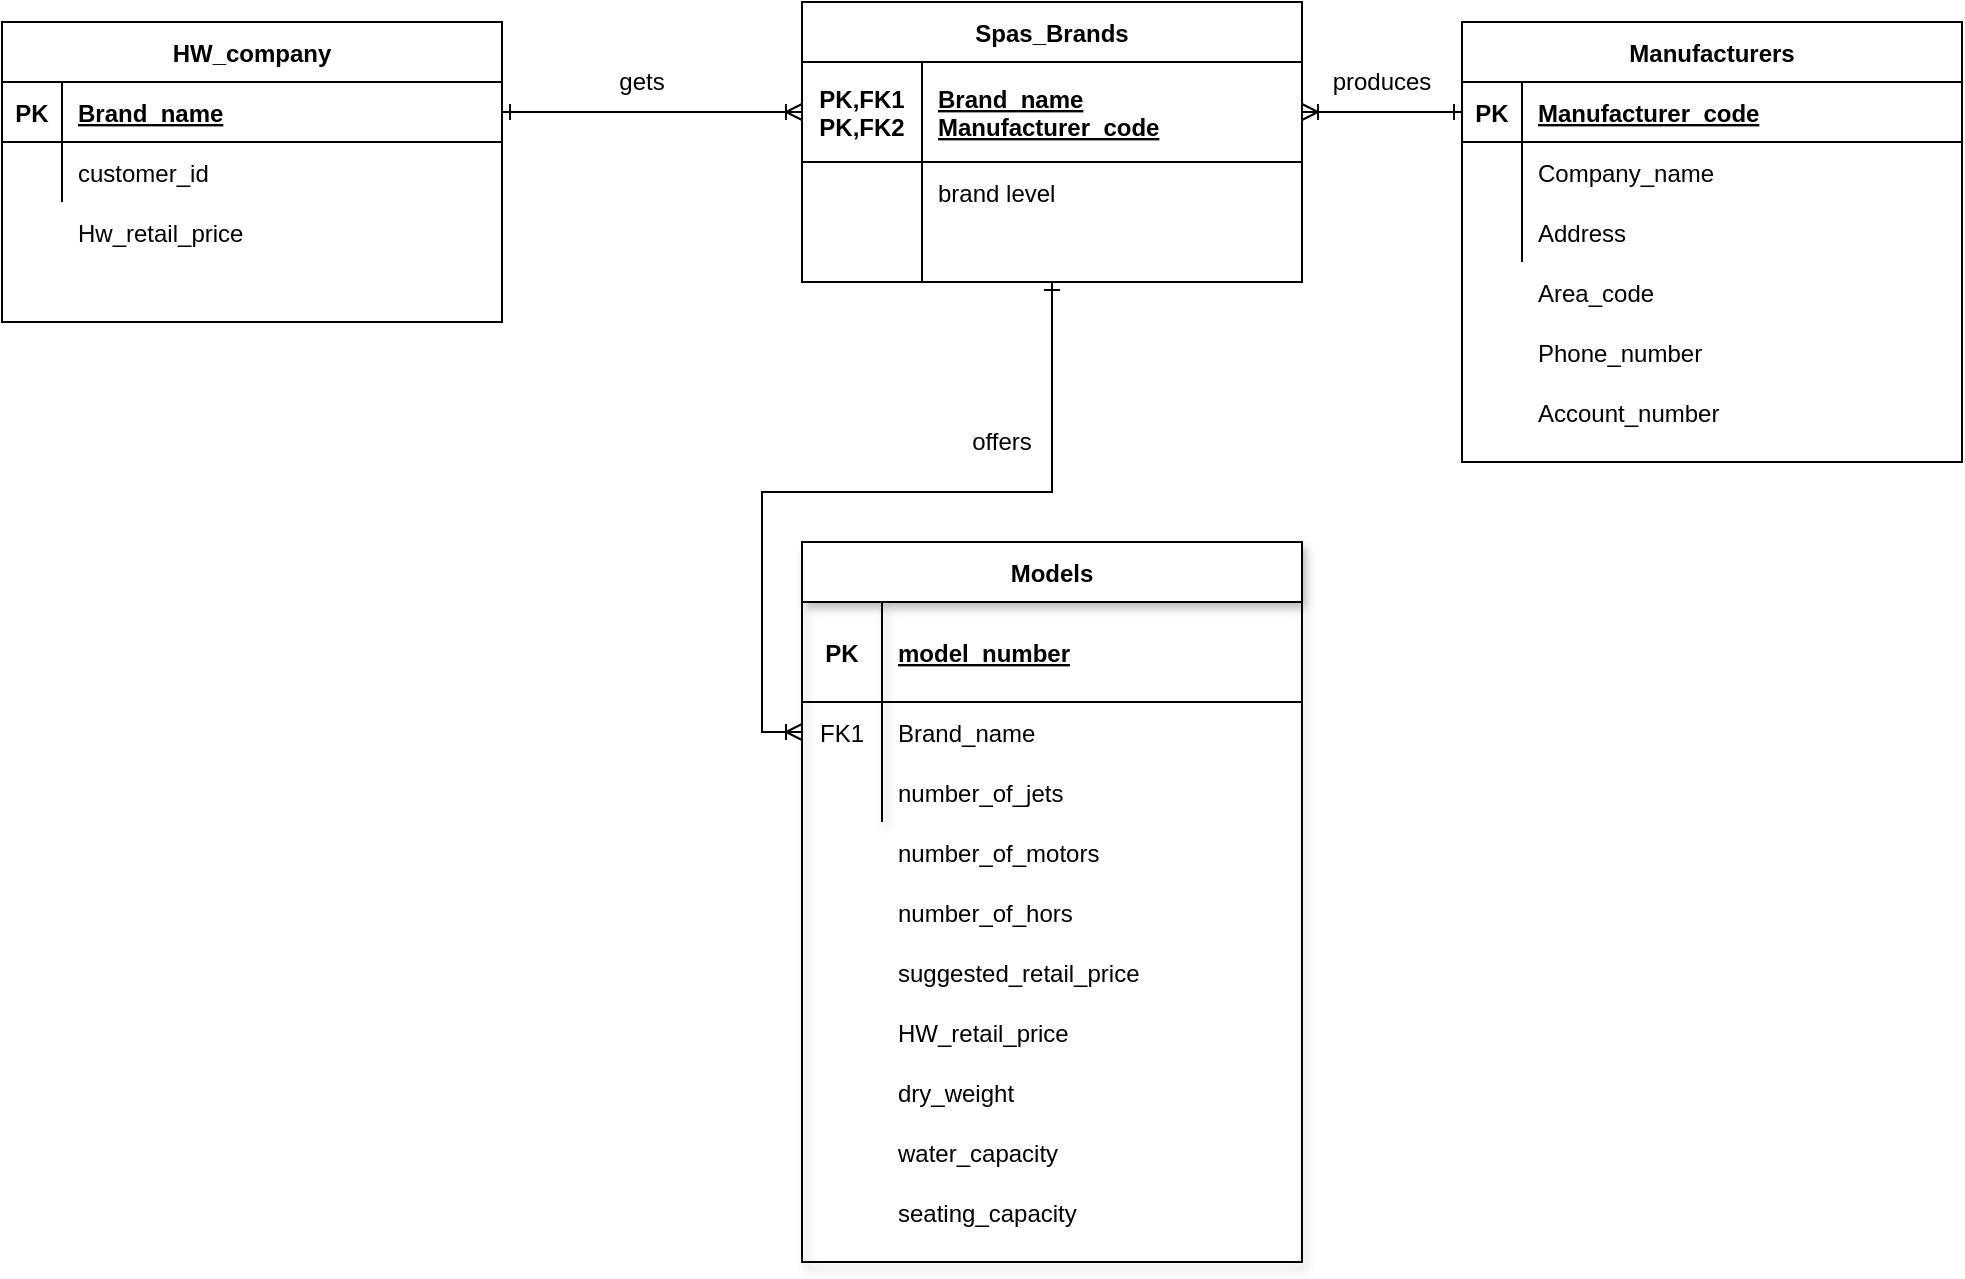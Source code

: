 <mxfile version="14.5.8" type="github">
  <diagram id="R2lEEEUBdFMjLlhIrx00" name="Page-1">
    <mxGraphModel dx="1963" dy="722" grid="1" gridSize="10" guides="1" tooltips="1" connect="1" arrows="1" fold="1" page="1" pageScale="1" pageWidth="850" pageHeight="1100" math="0" shadow="0" extFonts="Permanent Marker^https://fonts.googleapis.com/css?family=Permanent+Marker">
      <root>
        <mxCell id="0" />
        <mxCell id="1" parent="0" />
        <mxCell id="YHU3ZZGH8ts_Poxd3veD-13" value="Spas_Brands" style="shape=table;startSize=30;container=1;collapsible=1;childLayout=tableLayout;fixedRows=1;rowLines=0;fontStyle=1;align=center;resizeLast=1;" vertex="1" parent="1">
          <mxGeometry x="20" y="100" width="250" height="140" as="geometry" />
        </mxCell>
        <mxCell id="YHU3ZZGH8ts_Poxd3veD-14" value="" style="shape=partialRectangle;collapsible=0;dropTarget=0;pointerEvents=0;fillColor=none;points=[[0,0.5],[1,0.5]];portConstraint=eastwest;top=0;left=0;right=0;bottom=1;" vertex="1" parent="YHU3ZZGH8ts_Poxd3veD-13">
          <mxGeometry y="30" width="250" height="50" as="geometry" />
        </mxCell>
        <mxCell id="YHU3ZZGH8ts_Poxd3veD-15" value="PK,FK1&#xa;PK,FK2" style="shape=partialRectangle;overflow=hidden;connectable=0;fillColor=none;top=0;left=0;bottom=0;right=0;fontStyle=1;" vertex="1" parent="YHU3ZZGH8ts_Poxd3veD-14">
          <mxGeometry width="60" height="50" as="geometry" />
        </mxCell>
        <mxCell id="YHU3ZZGH8ts_Poxd3veD-16" value="Brand_name&#xa;Manufacturer_code" style="shape=partialRectangle;overflow=hidden;connectable=0;fillColor=none;top=0;left=0;bottom=0;right=0;align=left;spacingLeft=6;fontStyle=5;" vertex="1" parent="YHU3ZZGH8ts_Poxd3veD-14">
          <mxGeometry x="60" width="190" height="50" as="geometry" />
        </mxCell>
        <mxCell id="YHU3ZZGH8ts_Poxd3veD-17" value="" style="shape=partialRectangle;collapsible=0;dropTarget=0;pointerEvents=0;fillColor=none;points=[[0,0.5],[1,0.5]];portConstraint=eastwest;top=0;left=0;right=0;bottom=0;" vertex="1" parent="YHU3ZZGH8ts_Poxd3veD-13">
          <mxGeometry y="80" width="250" height="30" as="geometry" />
        </mxCell>
        <mxCell id="YHU3ZZGH8ts_Poxd3veD-18" value="" style="shape=partialRectangle;overflow=hidden;connectable=0;fillColor=none;top=0;left=0;bottom=0;right=0;" vertex="1" parent="YHU3ZZGH8ts_Poxd3veD-17">
          <mxGeometry width="60" height="30" as="geometry" />
        </mxCell>
        <mxCell id="YHU3ZZGH8ts_Poxd3veD-19" value="brand level" style="shape=partialRectangle;overflow=hidden;connectable=0;fillColor=none;top=0;left=0;bottom=0;right=0;align=left;spacingLeft=6;" vertex="1" parent="YHU3ZZGH8ts_Poxd3veD-17">
          <mxGeometry x="60" width="190" height="30" as="geometry" />
        </mxCell>
        <mxCell id="YHU3ZZGH8ts_Poxd3veD-20" value="" style="shape=partialRectangle;collapsible=0;dropTarget=0;pointerEvents=0;fillColor=none;points=[[0,0.5],[1,0.5]];portConstraint=eastwest;top=0;left=0;right=0;bottom=0;" vertex="1" parent="YHU3ZZGH8ts_Poxd3veD-13">
          <mxGeometry y="110" width="250" height="30" as="geometry" />
        </mxCell>
        <mxCell id="YHU3ZZGH8ts_Poxd3veD-21" value="" style="shape=partialRectangle;overflow=hidden;connectable=0;fillColor=none;top=0;left=0;bottom=0;right=0;" vertex="1" parent="YHU3ZZGH8ts_Poxd3veD-20">
          <mxGeometry width="60" height="30" as="geometry" />
        </mxCell>
        <mxCell id="YHU3ZZGH8ts_Poxd3veD-22" value="" style="shape=partialRectangle;overflow=hidden;connectable=0;fillColor=none;top=0;left=0;bottom=0;right=0;align=left;spacingLeft=6;" vertex="1" parent="YHU3ZZGH8ts_Poxd3veD-20">
          <mxGeometry x="60" width="190" height="30" as="geometry" />
        </mxCell>
        <mxCell id="YHU3ZZGH8ts_Poxd3veD-56" value="" style="group" vertex="1" connectable="0" parent="1">
          <mxGeometry x="20" y="370" width="250" height="360" as="geometry" />
        </mxCell>
        <mxCell id="YHU3ZZGH8ts_Poxd3veD-34" value="Models" style="shape=table;startSize=30;container=1;collapsible=1;childLayout=tableLayout;fixedRows=1;rowLines=0;fontStyle=1;align=center;resizeLast=1;shadow=1;" vertex="1" parent="YHU3ZZGH8ts_Poxd3veD-56">
          <mxGeometry width="250" height="360" as="geometry" />
        </mxCell>
        <mxCell id="YHU3ZZGH8ts_Poxd3veD-35" value="" style="shape=partialRectangle;collapsible=0;dropTarget=0;pointerEvents=0;fillColor=none;points=[[0,0.5],[1,0.5]];portConstraint=eastwest;top=0;left=0;right=0;bottom=1;" vertex="1" parent="YHU3ZZGH8ts_Poxd3veD-34">
          <mxGeometry y="30" width="250" height="50" as="geometry" />
        </mxCell>
        <mxCell id="YHU3ZZGH8ts_Poxd3veD-36" value="PK" style="shape=partialRectangle;overflow=hidden;connectable=0;fillColor=none;top=0;left=0;bottom=0;right=0;fontStyle=1;" vertex="1" parent="YHU3ZZGH8ts_Poxd3veD-35">
          <mxGeometry width="40" height="50" as="geometry" />
        </mxCell>
        <mxCell id="YHU3ZZGH8ts_Poxd3veD-37" value="model_number" style="shape=partialRectangle;overflow=hidden;connectable=0;fillColor=none;top=0;left=0;bottom=0;right=0;align=left;spacingLeft=6;fontStyle=5;" vertex="1" parent="YHU3ZZGH8ts_Poxd3veD-35">
          <mxGeometry x="40" width="210" height="50" as="geometry" />
        </mxCell>
        <mxCell id="YHU3ZZGH8ts_Poxd3veD-38" value="" style="shape=partialRectangle;collapsible=0;dropTarget=0;pointerEvents=0;fillColor=none;points=[[0,0.5],[1,0.5]];portConstraint=eastwest;top=0;left=0;right=0;bottom=0;" vertex="1" parent="YHU3ZZGH8ts_Poxd3veD-34">
          <mxGeometry y="80" width="250" height="30" as="geometry" />
        </mxCell>
        <mxCell id="YHU3ZZGH8ts_Poxd3veD-39" value="FK1" style="shape=partialRectangle;overflow=hidden;connectable=0;fillColor=none;top=0;left=0;bottom=0;right=0;" vertex="1" parent="YHU3ZZGH8ts_Poxd3veD-38">
          <mxGeometry width="40" height="30" as="geometry" />
        </mxCell>
        <mxCell id="YHU3ZZGH8ts_Poxd3veD-40" value="Brand_name" style="shape=partialRectangle;overflow=hidden;connectable=0;fillColor=none;top=0;left=0;bottom=0;right=0;align=left;spacingLeft=6;" vertex="1" parent="YHU3ZZGH8ts_Poxd3veD-38">
          <mxGeometry x="40" width="210" height="30" as="geometry" />
        </mxCell>
        <mxCell id="YHU3ZZGH8ts_Poxd3veD-41" value="" style="shape=partialRectangle;collapsible=0;dropTarget=0;pointerEvents=0;fillColor=none;points=[[0,0.5],[1,0.5]];portConstraint=eastwest;top=0;left=0;right=0;bottom=0;" vertex="1" parent="YHU3ZZGH8ts_Poxd3veD-34">
          <mxGeometry y="110" width="250" height="30" as="geometry" />
        </mxCell>
        <mxCell id="YHU3ZZGH8ts_Poxd3veD-42" value="" style="shape=partialRectangle;overflow=hidden;connectable=0;fillColor=none;top=0;left=0;bottom=0;right=0;" vertex="1" parent="YHU3ZZGH8ts_Poxd3veD-41">
          <mxGeometry width="40" height="30" as="geometry" />
        </mxCell>
        <mxCell id="YHU3ZZGH8ts_Poxd3veD-43" value="number_of_jets" style="shape=partialRectangle;overflow=hidden;connectable=0;fillColor=none;top=0;left=0;bottom=0;right=0;align=left;spacingLeft=6;" vertex="1" parent="YHU3ZZGH8ts_Poxd3veD-41">
          <mxGeometry x="40" width="210" height="30" as="geometry" />
        </mxCell>
        <mxCell id="YHU3ZZGH8ts_Poxd3veD-49" value="number_of_motors" style="shape=partialRectangle;overflow=hidden;connectable=0;fillColor=none;top=0;left=0;bottom=0;right=0;align=left;spacingLeft=6;" vertex="1" parent="YHU3ZZGH8ts_Poxd3veD-56">
          <mxGeometry x="40" y="140" width="210" height="30" as="geometry" />
        </mxCell>
        <mxCell id="YHU3ZZGH8ts_Poxd3veD-50" value="number_of_hors" style="shape=partialRectangle;overflow=hidden;connectable=0;fillColor=none;top=0;left=0;bottom=0;right=0;align=left;spacingLeft=6;" vertex="1" parent="YHU3ZZGH8ts_Poxd3veD-56">
          <mxGeometry x="40" y="170" width="210" height="30" as="geometry" />
        </mxCell>
        <mxCell id="YHU3ZZGH8ts_Poxd3veD-51" value="suggested_retail_price" style="shape=partialRectangle;overflow=hidden;connectable=0;fillColor=none;top=0;left=0;bottom=0;right=0;align=left;spacingLeft=6;" vertex="1" parent="YHU3ZZGH8ts_Poxd3veD-56">
          <mxGeometry x="40" y="200" width="210" height="30" as="geometry" />
        </mxCell>
        <mxCell id="YHU3ZZGH8ts_Poxd3veD-52" value="HW_retail_price" style="shape=partialRectangle;overflow=hidden;connectable=0;fillColor=none;top=0;left=0;bottom=0;right=0;align=left;spacingLeft=6;" vertex="1" parent="YHU3ZZGH8ts_Poxd3veD-56">
          <mxGeometry x="40" y="230" width="210" height="30" as="geometry" />
        </mxCell>
        <mxCell id="YHU3ZZGH8ts_Poxd3veD-53" value="dry_weight" style="shape=partialRectangle;overflow=hidden;connectable=0;fillColor=none;top=0;left=0;bottom=0;right=0;align=left;spacingLeft=6;" vertex="1" parent="YHU3ZZGH8ts_Poxd3veD-56">
          <mxGeometry x="40" y="260" width="210" height="30" as="geometry" />
        </mxCell>
        <mxCell id="YHU3ZZGH8ts_Poxd3veD-54" value="water_capacity" style="shape=partialRectangle;overflow=hidden;connectable=0;fillColor=none;top=0;left=0;bottom=0;right=0;align=left;spacingLeft=6;" vertex="1" parent="YHU3ZZGH8ts_Poxd3veD-56">
          <mxGeometry x="40" y="290" width="210" height="30" as="geometry" />
        </mxCell>
        <mxCell id="YHU3ZZGH8ts_Poxd3veD-55" value="seating_capacity" style="shape=partialRectangle;overflow=hidden;connectable=0;fillColor=none;top=0;left=0;bottom=0;right=0;align=left;spacingLeft=6;" vertex="1" parent="YHU3ZZGH8ts_Poxd3veD-56">
          <mxGeometry x="40" y="320" width="210" height="30" as="geometry" />
        </mxCell>
        <mxCell id="YHU3ZZGH8ts_Poxd3veD-57" value="" style="group" vertex="1" connectable="0" parent="1">
          <mxGeometry x="100" y="310" width="40" height="20" as="geometry" />
        </mxCell>
        <mxCell id="YHU3ZZGH8ts_Poxd3veD-32" style="edgeStyle=orthogonalEdgeStyle;rounded=0;orthogonalLoop=1;jettySize=auto;html=1;endArrow=ERoneToMany;endFill=0;entryX=0;entryY=0.5;entryDx=0;entryDy=0;startArrow=ERone;startFill=0;" edge="1" parent="YHU3ZZGH8ts_Poxd3veD-57" source="YHU3ZZGH8ts_Poxd3veD-13" target="YHU3ZZGH8ts_Poxd3veD-38">
          <mxGeometry relative="1" as="geometry">
            <mxPoint x="45" y="60.0" as="targetPoint" />
          </mxGeometry>
        </mxCell>
        <mxCell id="YHU3ZZGH8ts_Poxd3veD-48" value="offers" style="text;html=1;strokeColor=none;fillColor=none;align=center;verticalAlign=middle;whiteSpace=wrap;rounded=0;shadow=1;" vertex="1" parent="YHU3ZZGH8ts_Poxd3veD-57">
          <mxGeometry width="40" height="20" as="geometry" />
        </mxCell>
        <mxCell id="YHU3ZZGH8ts_Poxd3veD-58" value="" style="group" vertex="1" connectable="0" parent="1">
          <mxGeometry x="350" y="110" width="250" height="220" as="geometry" />
        </mxCell>
        <mxCell id="YHU3ZZGH8ts_Poxd3veD-3" value="Manufacturers" style="shape=table;startSize=30;container=1;collapsible=1;childLayout=tableLayout;fixedRows=1;rowLines=0;fontStyle=1;align=center;resizeLast=1;" vertex="1" parent="YHU3ZZGH8ts_Poxd3veD-58">
          <mxGeometry width="250" height="220" as="geometry" />
        </mxCell>
        <mxCell id="YHU3ZZGH8ts_Poxd3veD-4" value="" style="shape=partialRectangle;collapsible=0;dropTarget=0;pointerEvents=0;fillColor=none;points=[[0,0.5],[1,0.5]];portConstraint=eastwest;top=0;left=0;right=0;bottom=1;" vertex="1" parent="YHU3ZZGH8ts_Poxd3veD-3">
          <mxGeometry y="30" width="250" height="30" as="geometry" />
        </mxCell>
        <mxCell id="YHU3ZZGH8ts_Poxd3veD-5" value="PK" style="shape=partialRectangle;overflow=hidden;connectable=0;fillColor=none;top=0;left=0;bottom=0;right=0;fontStyle=1;" vertex="1" parent="YHU3ZZGH8ts_Poxd3veD-4">
          <mxGeometry width="30" height="30" as="geometry" />
        </mxCell>
        <mxCell id="YHU3ZZGH8ts_Poxd3veD-6" value="Manufacturer_code" style="shape=partialRectangle;overflow=hidden;connectable=0;fillColor=none;top=0;left=0;bottom=0;right=0;align=left;spacingLeft=6;fontStyle=5;" vertex="1" parent="YHU3ZZGH8ts_Poxd3veD-4">
          <mxGeometry x="30" width="220" height="30" as="geometry" />
        </mxCell>
        <mxCell id="YHU3ZZGH8ts_Poxd3veD-10" value="" style="shape=partialRectangle;collapsible=0;dropTarget=0;pointerEvents=0;fillColor=none;points=[[0,0.5],[1,0.5]];portConstraint=eastwest;top=0;left=0;right=0;bottom=0;" vertex="1" parent="YHU3ZZGH8ts_Poxd3veD-3">
          <mxGeometry y="60" width="250" height="30" as="geometry" />
        </mxCell>
        <mxCell id="YHU3ZZGH8ts_Poxd3veD-11" value="" style="shape=partialRectangle;overflow=hidden;connectable=0;fillColor=none;top=0;left=0;bottom=0;right=0;" vertex="1" parent="YHU3ZZGH8ts_Poxd3veD-10">
          <mxGeometry width="30" height="30" as="geometry" />
        </mxCell>
        <mxCell id="YHU3ZZGH8ts_Poxd3veD-12" value="Company_name" style="shape=partialRectangle;overflow=hidden;connectable=0;fillColor=none;top=0;left=0;bottom=0;right=0;align=left;spacingLeft=6;" vertex="1" parent="YHU3ZZGH8ts_Poxd3veD-10">
          <mxGeometry x="30" width="220" height="30" as="geometry" />
        </mxCell>
        <mxCell id="YHU3ZZGH8ts_Poxd3veD-7" value="" style="shape=partialRectangle;collapsible=0;dropTarget=0;pointerEvents=0;fillColor=none;points=[[0,0.5],[1,0.5]];portConstraint=eastwest;top=0;left=0;right=0;bottom=0;" vertex="1" parent="YHU3ZZGH8ts_Poxd3veD-3">
          <mxGeometry y="90" width="250" height="30" as="geometry" />
        </mxCell>
        <mxCell id="YHU3ZZGH8ts_Poxd3veD-8" value="" style="shape=partialRectangle;overflow=hidden;connectable=0;fillColor=none;top=0;left=0;bottom=0;right=0;" vertex="1" parent="YHU3ZZGH8ts_Poxd3veD-7">
          <mxGeometry width="30" height="30" as="geometry" />
        </mxCell>
        <mxCell id="YHU3ZZGH8ts_Poxd3veD-9" value="Address" style="shape=partialRectangle;overflow=hidden;connectable=0;fillColor=none;top=0;left=0;bottom=0;right=0;align=left;spacingLeft=6;" vertex="1" parent="YHU3ZZGH8ts_Poxd3veD-7">
          <mxGeometry x="30" width="220" height="30" as="geometry" />
        </mxCell>
        <mxCell id="YHU3ZZGH8ts_Poxd3veD-27" value="Area_code" style="shape=partialRectangle;overflow=hidden;connectable=0;fillColor=none;top=0;left=0;bottom=0;right=0;align=left;spacingLeft=6;" vertex="1" parent="YHU3ZZGH8ts_Poxd3veD-58">
          <mxGeometry x="30" y="120" width="220" height="30" as="geometry" />
        </mxCell>
        <mxCell id="YHU3ZZGH8ts_Poxd3veD-28" value="Phone_number" style="shape=partialRectangle;overflow=hidden;connectable=0;fillColor=none;top=0;left=0;bottom=0;right=0;align=left;spacingLeft=6;" vertex="1" parent="YHU3ZZGH8ts_Poxd3veD-58">
          <mxGeometry x="30" y="150" width="220" height="30" as="geometry" />
        </mxCell>
        <mxCell id="YHU3ZZGH8ts_Poxd3veD-29" value="Account_number" style="shape=partialRectangle;overflow=hidden;connectable=0;fillColor=none;top=0;left=0;bottom=0;right=0;align=left;spacingLeft=6;" vertex="1" parent="YHU3ZZGH8ts_Poxd3veD-58">
          <mxGeometry x="30" y="180" width="220" height="30" as="geometry" />
        </mxCell>
        <mxCell id="YHU3ZZGH8ts_Poxd3veD-59" value="" style="group" vertex="1" connectable="0" parent="1">
          <mxGeometry x="-380" y="110" width="250" height="150" as="geometry" />
        </mxCell>
        <mxCell id="C-vyLk0tnHw3VtMMgP7b-23" value="HW_company" style="shape=table;startSize=30;container=1;collapsible=1;childLayout=tableLayout;fixedRows=1;rowLines=0;fontStyle=1;align=center;resizeLast=1;" parent="YHU3ZZGH8ts_Poxd3veD-59" vertex="1">
          <mxGeometry width="250" height="150" as="geometry" />
        </mxCell>
        <mxCell id="C-vyLk0tnHw3VtMMgP7b-24" value="" style="shape=partialRectangle;collapsible=0;dropTarget=0;pointerEvents=0;fillColor=none;points=[[0,0.5],[1,0.5]];portConstraint=eastwest;top=0;left=0;right=0;bottom=1;" parent="C-vyLk0tnHw3VtMMgP7b-23" vertex="1">
          <mxGeometry y="30" width="250" height="30" as="geometry" />
        </mxCell>
        <mxCell id="C-vyLk0tnHw3VtMMgP7b-25" value="PK" style="shape=partialRectangle;overflow=hidden;connectable=0;fillColor=none;top=0;left=0;bottom=0;right=0;fontStyle=1;" parent="C-vyLk0tnHw3VtMMgP7b-24" vertex="1">
          <mxGeometry width="30" height="30" as="geometry" />
        </mxCell>
        <mxCell id="C-vyLk0tnHw3VtMMgP7b-26" value="Brand_name" style="shape=partialRectangle;overflow=hidden;connectable=0;fillColor=none;top=0;left=0;bottom=0;right=0;align=left;spacingLeft=6;fontStyle=5;" parent="C-vyLk0tnHw3VtMMgP7b-24" vertex="1">
          <mxGeometry x="30" width="220" height="30" as="geometry" />
        </mxCell>
        <mxCell id="C-vyLk0tnHw3VtMMgP7b-27" value="" style="shape=partialRectangle;collapsible=0;dropTarget=0;pointerEvents=0;fillColor=none;points=[[0,0.5],[1,0.5]];portConstraint=eastwest;top=0;left=0;right=0;bottom=0;" parent="C-vyLk0tnHw3VtMMgP7b-23" vertex="1">
          <mxGeometry y="60" width="250" height="30" as="geometry" />
        </mxCell>
        <mxCell id="C-vyLk0tnHw3VtMMgP7b-28" value="" style="shape=partialRectangle;overflow=hidden;connectable=0;fillColor=none;top=0;left=0;bottom=0;right=0;" parent="C-vyLk0tnHw3VtMMgP7b-27" vertex="1">
          <mxGeometry width="30" height="30" as="geometry" />
        </mxCell>
        <mxCell id="C-vyLk0tnHw3VtMMgP7b-29" value="customer_id" style="shape=partialRectangle;overflow=hidden;connectable=0;fillColor=none;top=0;left=0;bottom=0;right=0;align=left;spacingLeft=6;" parent="C-vyLk0tnHw3VtMMgP7b-27" vertex="1">
          <mxGeometry x="30" width="220" height="30" as="geometry" />
        </mxCell>
        <mxCell id="YHU3ZZGH8ts_Poxd3veD-2" value="Hw_retail_price" style="shape=partialRectangle;overflow=hidden;connectable=0;fillColor=none;top=0;left=0;bottom=0;right=0;align=left;spacingLeft=6;" vertex="1" parent="YHU3ZZGH8ts_Poxd3veD-59">
          <mxGeometry x="30" y="90" width="220" height="30" as="geometry" />
        </mxCell>
        <mxCell id="YHU3ZZGH8ts_Poxd3veD-60" value="" style="group" vertex="1" connectable="0" parent="1">
          <mxGeometry x="-80" y="130" width="40" height="20" as="geometry" />
        </mxCell>
        <mxCell id="C-vyLk0tnHw3VtMMgP7b-1" value="" style="edgeStyle=entityRelationEdgeStyle;endArrow=ERoneToMany;startArrow=ERone;endFill=0;startFill=0;entryX=0;entryY=0.5;entryDx=0;entryDy=0;" parent="YHU3ZZGH8ts_Poxd3veD-60" source="C-vyLk0tnHw3VtMMgP7b-24" target="YHU3ZZGH8ts_Poxd3veD-14" edge="1">
          <mxGeometry width="100" height="100" relative="1" as="geometry">
            <mxPoint x="420" y="590" as="sourcePoint" />
            <mxPoint x="90" y="15.0" as="targetPoint" />
          </mxGeometry>
        </mxCell>
        <mxCell id="YHU3ZZGH8ts_Poxd3veD-45" value="gets" style="text;html=1;strokeColor=none;fillColor=none;align=center;verticalAlign=middle;whiteSpace=wrap;rounded=0;shadow=1;" vertex="1" parent="YHU3ZZGH8ts_Poxd3veD-60">
          <mxGeometry width="40" height="20" as="geometry" />
        </mxCell>
        <mxCell id="YHU3ZZGH8ts_Poxd3veD-61" value="" style="group" vertex="1" connectable="0" parent="1">
          <mxGeometry x="290" y="130" width="40" height="20" as="geometry" />
        </mxCell>
        <mxCell id="YHU3ZZGH8ts_Poxd3veD-26" style="edgeStyle=orthogonalEdgeStyle;rounded=0;orthogonalLoop=1;jettySize=auto;html=1;entryX=1;entryY=0.5;entryDx=0;entryDy=0;endArrow=ERoneToMany;endFill=0;startArrow=ERone;startFill=0;" edge="1" parent="YHU3ZZGH8ts_Poxd3veD-61" source="YHU3ZZGH8ts_Poxd3veD-4" target="YHU3ZZGH8ts_Poxd3veD-14">
          <mxGeometry relative="1" as="geometry" />
        </mxCell>
        <mxCell id="YHU3ZZGH8ts_Poxd3veD-47" value="produces" style="text;html=1;strokeColor=none;fillColor=none;align=center;verticalAlign=middle;whiteSpace=wrap;rounded=0;shadow=1;" vertex="1" parent="YHU3ZZGH8ts_Poxd3veD-61">
          <mxGeometry width="40" height="20" as="geometry" />
        </mxCell>
      </root>
    </mxGraphModel>
  </diagram>
</mxfile>
